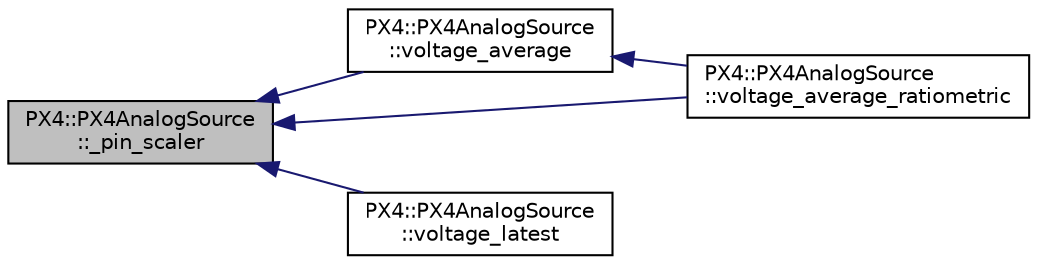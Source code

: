 digraph "PX4::PX4AnalogSource::_pin_scaler"
{
 // INTERACTIVE_SVG=YES
  edge [fontname="Helvetica",fontsize="10",labelfontname="Helvetica",labelfontsize="10"];
  node [fontname="Helvetica",fontsize="10",shape=record];
  rankdir="LR";
  Node1 [label="PX4::PX4AnalogSource\l::_pin_scaler",height=0.2,width=0.4,color="black", fillcolor="grey75", style="filled", fontcolor="black"];
  Node1 -> Node2 [dir="back",color="midnightblue",fontsize="10",style="solid",fontname="Helvetica"];
  Node2 [label="PX4::PX4AnalogSource\l::voltage_average",height=0.2,width=0.4,color="black", fillcolor="white", style="filled",URL="$classPX4_1_1PX4AnalogSource.html#a254619275d9239396e49c858414a7c25"];
  Node2 -> Node3 [dir="back",color="midnightblue",fontsize="10",style="solid",fontname="Helvetica"];
  Node3 [label="PX4::PX4AnalogSource\l::voltage_average_ratiometric",height=0.2,width=0.4,color="black", fillcolor="white", style="filled",URL="$classPX4_1_1PX4AnalogSource.html#a4a045494b02f13d840c7e8830f6d4e9e"];
  Node1 -> Node3 [dir="back",color="midnightblue",fontsize="10",style="solid",fontname="Helvetica"];
  Node1 -> Node4 [dir="back",color="midnightblue",fontsize="10",style="solid",fontname="Helvetica"];
  Node4 [label="PX4::PX4AnalogSource\l::voltage_latest",height=0.2,width=0.4,color="black", fillcolor="white", style="filled",URL="$classPX4_1_1PX4AnalogSource.html#a4b61363012c6e4af2d738dbcafa03c75"];
}
